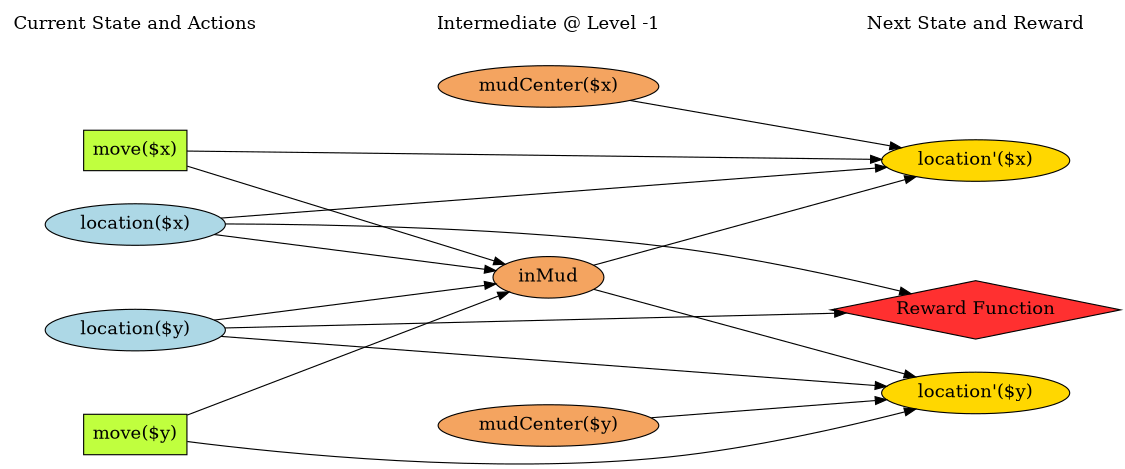 digraph G {
	graph [bb="0,0,898,401.32",
		fontname=Helvetica,
		fontsize="16",
		rankdir=LR,
		ranksep="2.00",
		ratio=auto,
		size="7.5,10"
	];
	node [fontsize="16",
		label="\N"
	];
	{
		graph [rank=same];
		inMud		 [color=black,
			fillcolor=sandybrown,
			height="0.51069",
			pos="413,240",
			shape=ellipse,
			style=filled,
			width="1.1785"];
		"Intermediate @ Level -1"		 [color=black,
			fillcolor=white,
			height="0.5",
			pos="413,18",
			shape=plaintext,
			style=bold,
			width="2.4028"];
		"mudCenter($x)"		 [color=black,
			fillcolor=sandybrown,
			height="0.51069",
			pos="413,370",
			shape=ellipse,
			style=filled,
			width="2.2588"];
		"mudCenter($y)"		 [color=black,
			fillcolor=sandybrown,
			height="0.51069",
			pos="413,110",
			shape=ellipse,
			style=filled,
			width="2.2588"];
	}
	{
		graph [rank=same];
		"Current State and Actions"		 [color=black,
			fillcolor=white,
			height="0.5",
			pos="91,18",
			shape=plaintext,
			style=bold,
			width="2.5139"];
		"move($y)"		 [color=black,
			fillcolor=olivedrab1,
			height="0.5",
			pos="91,106",
			shape=box,
			style=filled,
			width="1.1111"];
		"move($x)"		 [color=black,
			fillcolor=olivedrab1,
			height="0.5",
			pos="91,378",
			shape=box,
			style=filled,
			width="1.1111"];
		"location($y)"		 [color=black,
			fillcolor=lightblue,
			height="0.51069",
			pos="91,194",
			shape=ellipse,
			style=filled,
			width="1.866"];
		"location($x)"		 [color=black,
			fillcolor=lightblue,
			height="0.51069",
			pos="91,286",
			shape=ellipse,
			style=filled,
			width="1.866"];
	}
	{
		graph [rank=same];
		"location'($x)"		 [color=black,
			fillcolor=gold1,
			height="0.51069",
			pos="771,347",
			shape=ellipse,
			style=filled,
			width="1.9249"];
		"location'($y)"		 [color=black,
			fillcolor=gold1,
			height="0.51069",
			pos="771,138",
			shape=ellipse,
			style=filled,
			width="1.9249"];
		"Next State and Reward"		 [color=black,
			fillcolor=white,
			height="0.5",
			pos="771,18",
			shape=plaintext,
			style=bold,
			width="2.25"];
		"Reward Function"		 [color=black,
			fillcolor=firebrick1,
			height="0.72222",
			pos="771,211",
			shape=diamond,
			style=filled,
			width="3.5278"];
	}
	"Current State and Actions" -> "Intermediate @ Level -1"	 [color=black,
		pos="e,326.32,18 181.56,18 223.5,18 273.5,18 316.2,18",
		style=invis];
	"move($y)" -> inMud	 [pos="e,381.97,227.42 131.24,122.43 192.7,148.17 311.02,197.71 372.59,223.5"];
	"move($y)" -> "location'($y)"	 [color=black,
		pos="e,721.68,125.09 131.25,100.96 177.66,95.267 257.3,86.368 326,83 403.24,79.213 423.06,75.243 500,83 573.93,90.454 657.55,109.11 711.88,\
122.63",
		style=solid];
	inMud -> "location'($x)"	 [color=black,
		pos="e,724.61,333.36 448.13,250.26 509.84,268.81 640.45,308.06 714.93,330.45",
		style=solid];
	inMud -> "location'($y)"	 [color=black,
		pos="e,723.64,151.28 448.78,230.03 510.48,212.36 639.59,175.37 713.96,154.06",
		style=solid];
	"move($x)" -> inMud	 [pos="e,382.42,252.76 131.24,361.08 192.86,334.5 311.63,283.29 373.06,256.79"];
	"move($x)" -> "location'($x)"	 [color=black,
		pos="e,719.13,359.3 131.27,382.17 177.71,386.87 257.38,394.22 326,397 403.27,400.13 422.99,404.07 500,397 572.62,390.33 654.87,373.78 \
709.3,361.54",
		style=solid];
	"Intermediate @ Level -1" -> "Next State and Reward"	 [color=black,
		pos="e,689.9,18 499.72,18 554.15,18 624.49,18 679.76,18",
		style=invis];
	"location($y)" -> inMud	 [pos="e,372.37,234.3 150.69,202.44 211.33,211.15 304.95,224.61 362.13,232.83"];
	"location($y)" -> "location'($y)"	 [color=black,
		pos="e,704.32,143.42 155.48,188.76 280.77,178.41 559.34,155.4 694.09,144.27",
		style=solid];
	"location($y)" -> "Reward Function"	 [pos="e,657.48,208.18 157.93,195.65 271.02,198.49 503.65,204.32 647.29,207.92"];
	"mudCenter($x)" -> "location'($x)"	 [color=black,
		pos="e,703.38,351.3 491.25,365.01 551.08,361.14 633.55,355.82 693.26,351.96",
		style=solid];
	"mudCenter($y)" -> "location'($y)"	 [color=black,
		pos="e,704.35,132.84 489.93,115.97 550.16,120.71 633.94,127.3 694.14,132.03",
		style=solid];
	"location($x)" -> inMud	 [pos="e,372.37,245.7 150.69,277.56 211.33,268.85 304.95,255.39 362.13,247.17"];
	"location($x)" -> "location'($x)"	 [color=black,
		pos="e,705.18,341.17 154.87,291.66 280.13,302.93 560.32,328.14 694.96,340.25",
		style=solid];
	"location($x)" -> "Reward Function"	 [pos="e,713.81,225.36 158.35,286.12 239.31,285.53 380.23,282.11 500,267 570.31,258.13 649.59,240.79 703.96,227.75"];
}
